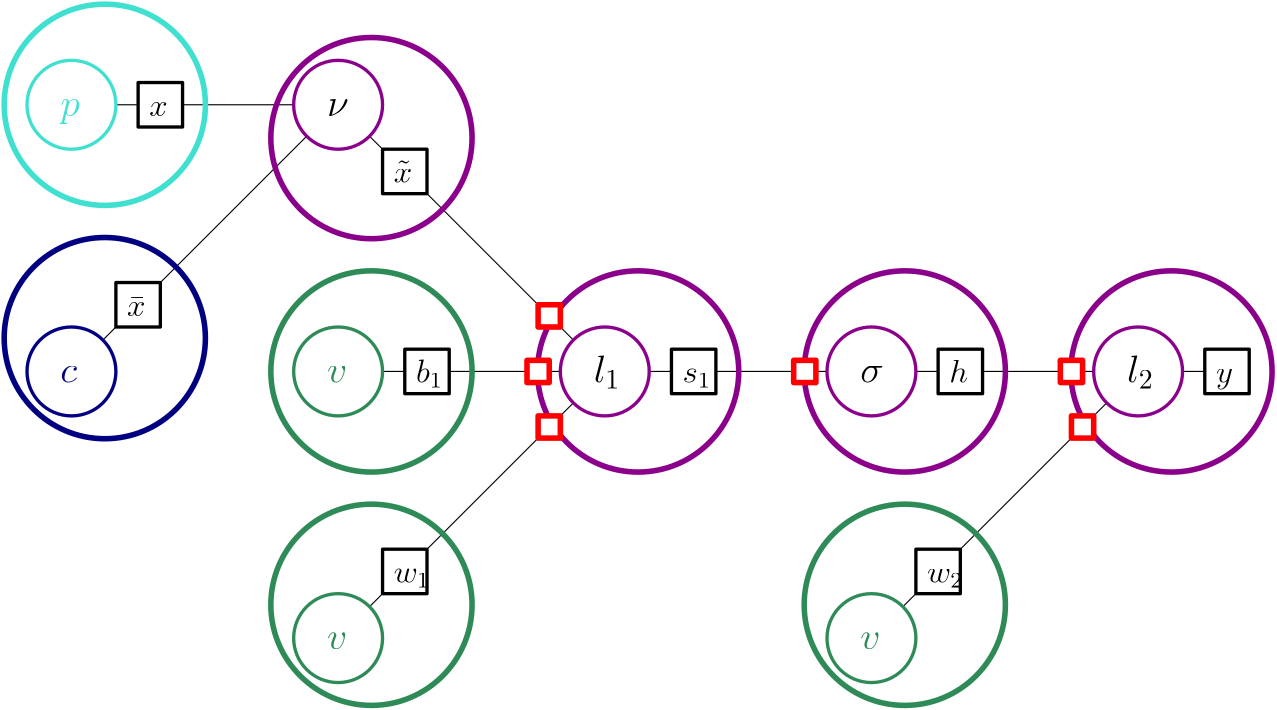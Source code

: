 <?xml version="1.0"?>
<!DOCTYPE ipe SYSTEM "ipe.dtd">
<ipe version="70206" creator="Ipe 7.2.7">
<info created="D:20180417110116" modified="D:20180429090028"/>
<ipestyle name="basic">
<symbol name="arrow/arc(spx)">
<path stroke="sym-stroke" fill="sym-stroke" pen="sym-pen">
0 0 m
-1 0.333 l
-1 -0.333 l
h
</path>
</symbol>
<symbol name="arrow/farc(spx)">
<path stroke="sym-stroke" fill="white" pen="sym-pen">
0 0 m
-1 0.333 l
-1 -0.333 l
h
</path>
</symbol>
<symbol name="arrow/ptarc(spx)">
<path stroke="sym-stroke" fill="sym-stroke" pen="sym-pen">
0 0 m
-1 0.333 l
-0.8 0 l
-1 -0.333 l
h
</path>
</symbol>
<symbol name="arrow/fptarc(spx)">
<path stroke="sym-stroke" fill="white" pen="sym-pen">
0 0 m
-1 0.333 l
-0.8 0 l
-1 -0.333 l
h
</path>
</symbol>
<symbol name="mark/circle(sx)" transformations="translations">
<path fill="sym-stroke">
0.6 0 0 0.6 0 0 e
0.4 0 0 0.4 0 0 e
</path>
</symbol>
<symbol name="mark/disk(sx)" transformations="translations">
<path fill="sym-stroke">
0.6 0 0 0.6 0 0 e
</path>
</symbol>
<symbol name="mark/fdisk(sfx)" transformations="translations">
<group>
<path fill="sym-fill">
0.5 0 0 0.5 0 0 e
</path>
<path fill="sym-stroke" fillrule="eofill">
0.6 0 0 0.6 0 0 e
0.4 0 0 0.4 0 0 e
</path>
</group>
</symbol>
<symbol name="mark/box(sx)" transformations="translations">
<path fill="sym-stroke" fillrule="eofill">
-0.6 -0.6 m
0.6 -0.6 l
0.6 0.6 l
-0.6 0.6 l
h
-0.4 -0.4 m
0.4 -0.4 l
0.4 0.4 l
-0.4 0.4 l
h
</path>
</symbol>
<symbol name="mark/square(sx)" transformations="translations">
<path fill="sym-stroke">
-0.6 -0.6 m
0.6 -0.6 l
0.6 0.6 l
-0.6 0.6 l
h
</path>
</symbol>
<symbol name="mark/fsquare(sfx)" transformations="translations">
<group>
<path fill="sym-fill">
-0.5 -0.5 m
0.5 -0.5 l
0.5 0.5 l
-0.5 0.5 l
h
</path>
<path fill="sym-stroke" fillrule="eofill">
-0.6 -0.6 m
0.6 -0.6 l
0.6 0.6 l
-0.6 0.6 l
h
-0.4 -0.4 m
0.4 -0.4 l
0.4 0.4 l
-0.4 0.4 l
h
</path>
</group>
</symbol>
<symbol name="mark/cross(sx)" transformations="translations">
<group>
<path fill="sym-stroke">
-0.43 -0.57 m
0.57 0.43 l
0.43 0.57 l
-0.57 -0.43 l
h
</path>
<path fill="sym-stroke">
-0.43 0.57 m
0.57 -0.43 l
0.43 -0.57 l
-0.57 0.43 l
h
</path>
</group>
</symbol>
<symbol name="arrow/fnormal(spx)">
<path stroke="sym-stroke" fill="white" pen="sym-pen">
0 0 m
-1 0.333 l
-1 -0.333 l
h
</path>
</symbol>
<symbol name="arrow/pointed(spx)">
<path stroke="sym-stroke" fill="sym-stroke" pen="sym-pen">
0 0 m
-1 0.333 l
-0.8 0 l
-1 -0.333 l
h
</path>
</symbol>
<symbol name="arrow/fpointed(spx)">
<path stroke="sym-stroke" fill="white" pen="sym-pen">
0 0 m
-1 0.333 l
-0.8 0 l
-1 -0.333 l
h
</path>
</symbol>
<symbol name="arrow/linear(spx)">
<path stroke="sym-stroke" pen="sym-pen">
-1 0.333 m
0 0 l
-1 -0.333 l
</path>
</symbol>
<symbol name="arrow/fdouble(spx)">
<path stroke="sym-stroke" fill="white" pen="sym-pen">
0 0 m
-1 0.333 l
-1 -0.333 l
h
-1 0 m
-2 0.333 l
-2 -0.333 l
h
</path>
</symbol>
<symbol name="arrow/double(spx)">
<path stroke="sym-stroke" fill="sym-stroke" pen="sym-pen">
0 0 m
-1 0.333 l
-1 -0.333 l
h
-1 0 m
-2 0.333 l
-2 -0.333 l
h
</path>
</symbol>
<pen name="heavier" value="0.8"/>
<pen name="fat" value="1.2"/>
<pen name="ultrafat" value="2"/>
<symbolsize name="large" value="5"/>
<symbolsize name="small" value="2"/>
<symbolsize name="tiny" value="1.1"/>
<arrowsize name="large" value="10"/>
<arrowsize name="small" value="5"/>
<arrowsize name="tiny" value="3"/>
<color name="red" value="1 0 0"/>
<color name="green" value="0 1 0"/>
<color name="blue" value="0 0 1"/>
<color name="yellow" value="1 1 0"/>
<color name="orange" value="1 0.647 0"/>
<color name="gold" value="1 0.843 0"/>
<color name="purple" value="0.627 0.125 0.941"/>
<color name="gray" value="0.745"/>
<color name="brown" value="0.647 0.165 0.165"/>
<color name="navy" value="0 0 0.502"/>
<color name="pink" value="1 0.753 0.796"/>
<color name="seagreen" value="0.18 0.545 0.341"/>
<color name="turquoise" value="0.251 0.878 0.816"/>
<color name="violet" value="0.933 0.51 0.933"/>
<color name="darkblue" value="0 0 0.545"/>
<color name="darkcyan" value="0 0.545 0.545"/>
<color name="darkgray" value="0.663"/>
<color name="darkgreen" value="0 0.392 0"/>
<color name="darkmagenta" value="0.545 0 0.545"/>
<color name="darkorange" value="1 0.549 0"/>
<color name="darkred" value="0.545 0 0"/>
<color name="lightblue" value="0.678 0.847 0.902"/>
<color name="lightcyan" value="0.878 1 1"/>
<color name="lightgray" value="0.827"/>
<color name="lightgreen" value="0.565 0.933 0.565"/>
<color name="lightyellow" value="1 1 0.878"/>
<dashstyle name="dashed" value="[4] 0"/>
<dashstyle name="dotted" value="[1 3] 0"/>
<dashstyle name="dash dotted" value="[4 2 1 2] 0"/>
<dashstyle name="dash dot dotted" value="[4 2 1 2 1 2] 0"/>
<textsize name="large" value="\large"/>
<textsize name="Large" value="\Large"/>
<textsize name="LARGE" value="\LARGE"/>
<textsize name="huge" value="\huge"/>
<textsize name="Huge" value="\Huge"/>
<textsize name="small" value="\small"/>
<textsize name="footnote" value="\footnotesize"/>
<textsize name="tiny" value="\tiny"/>
<textstyle name="center" begin="\begin{center}" end="\end{center}"/>
<textstyle name="itemize" begin="\begin{itemize}" end="\end{itemize}"/>
<textstyle name="item" begin="\begin{itemize}\item{}" end="\end{itemize}"/>
<gridsize name="4 pts" value="4"/>
<gridsize name="8 pts (~3 mm)" value="8"/>
<gridsize name="16 pts (~6 mm)" value="16"/>
<gridsize name="32 pts (~12 mm)" value="32"/>
<gridsize name="10 pts (~3.5 mm)" value="10"/>
<gridsize name="20 pts (~7 mm)" value="20"/>
<gridsize name="14 pts (~5 mm)" value="14"/>
<gridsize name="28 pts (~10 mm)" value="28"/>
<gridsize name="56 pts (~20 mm)" value="56"/>
<anglesize name="90 deg" value="90"/>
<anglesize name="60 deg" value="60"/>
<anglesize name="45 deg" value="45"/>
<anglesize name="30 deg" value="30"/>
<anglesize name="22.5 deg" value="22.5"/>
<opacity name="10%" value="0.1"/>
<opacity name="30%" value="0.3"/>
<opacity name="50%" value="0.5"/>
<opacity name="75%" value="0.75"/>
<tiling name="falling" angle="-60" step="4" width="1"/>
<tiling name="rising" angle="30" step="4" width="1"/>
</ipestyle>
<page>
<layer name="alpha"/>
<view layers="alpha" active="alpha"/>
<path layer="alpha" stroke="black">
64 736 m
160 736 l
</path>
<path stroke="black">
160 736 m
256 640 l
</path>
<path stroke="black">
160 640 m
256 640 l
</path>
<path stroke="black">
160 544 m
256 640 l
</path>
<path stroke="black">
256 640 m
352 640 l
</path>
<path stroke="black">
352 640 m
448 640 l
</path>
<path stroke="black" fill="white" pen="fat">
88 744 m
88 728 l
104 728 l
104 744 l
h
</path>
<path stroke="turquoise" fill="white" pen="fat">
16 0 0 16 64 736 e
</path>
<path matrix="1 0 0 1 192 -96" stroke="darkmagenta" fill="white" pen="fat">
16 0 0 16 64 736 e
</path>
<path matrix="1 0 0 1 96 -96" stroke="seagreen" fill="white" pen="fat">
16 0 0 16 64 736 e
</path>
<path matrix="1 0 0 1 96 -192" stroke="seagreen" fill="white" pen="fat">
16 0 0 16 64 736 e
</path>
<path matrix="1 0 0 1 288 -96" stroke="darkmagenta" fill="white" pen="fat">
16 0 0 16 64 736 e
</path>
<path matrix="1 0 0 1 88 -24" stroke="black" fill="white" pen="fat">
88 744 m
88 728 l
104 728 l
104 744 l
h
</path>
<path matrix="1 0 0 1 96 -96" stroke="black" fill="white" pen="fat">
88 744 m
88 728 l
104 728 l
104 744 l
h
</path>
<path matrix="1 0 0 1 192 -96" stroke="black" fill="white" pen="fat">
88 744 m
88 728 l
104 728 l
104 744 l
h
</path>
<path matrix="1 0 0 1 288 -96" stroke="black" fill="white" pen="fat">
88 744 m
88 728 l
104 728 l
104 744 l
h
</path>
<path matrix="1 0 0 1 88 -168" stroke="black" fill="white" pen="fat">
88 744 m
88 728 l
104 728 l
104 744 l
h
</path>
<path stroke="black">
352 544 m
448 640 l
</path>
<path matrix="1 0 0 1 288 -192" stroke="seagreen" fill="white" pen="fat">
16 0 0 16 64 736 e
</path>
<path matrix="1 0 0 1 280 -168" stroke="black" fill="white" pen="fat">
88 744 m
88 728 l
104 728 l
104 744 l
h
</path>
<path stroke="black">
448 640 m
480 640 l
</path>
<path matrix="1 0 0 1 384 -96" stroke="darkmagenta" fill="white" pen="fat">
16 0 0 16 64 736 e
</path>
<path matrix="1 0 0 1 384 -96" stroke="black" fill="white" pen="fat">
88 744 m
88 728 l
104 728 l
104 744 l
h
</path>
<text transformations="translations" pos="252 636" stroke="black" type="label" width="9.664" height="9.965" depth="2.15" valign="baseline" size="Large" style="math">l_1</text>
<text matrix="1 0 0 1 -4 0" transformations="translations" pos="352 636" stroke="black" type="label" width="8.499" height="6.177" depth="0" valign="baseline" size="Large" style="math">\sigma</text>
<text transformations="translations" pos="444 636" stroke="black" type="label" width="9.664" height="9.965" depth="2.15" valign="baseline" size="Large" style="math">l_2</text>
<text transformations="translations" pos="156 540" stroke="seagreen" type="label" width="7.306" height="6.177" depth="0" valign="baseline" size="Large" style="math">v</text>
<text matrix="1 0 0 1 0 96" transformations="translations" pos="156 540" stroke="seagreen" type="label" width="7.306" height="6.177" depth="0" valign="baseline" size="Large" style="math">v</text>
<text matrix="1 0 0 1 192 0" transformations="translations" pos="156 540" stroke="seagreen" type="label" width="7.306" height="6.177" depth="0" valign="baseline" size="Large" style="math">v</text>
<text transformations="translations" pos="60 732" stroke="turquoise" type="label" width="7.05" height="6.176" depth="2.79" valign="baseline" size="Large" style="math">p</text>
<text transformations="translations" pos="92 732" stroke="black" type="label" width="6.652" height="5.147" depth="0" valign="baseline" size="large" style="math">x</text>
<text transformations="translations" pos="188 636" stroke="black" type="label" width="9.709" height="8.305" depth="1.79" valign="baseline" size="large" style="math">b_1</text>
<text matrix="1 0 0 1 0 -4" transformations="translations" pos="180 568" stroke="black" type="label" width="13.1" height="5.151" depth="1.79" valign="baseline" size="large" style="math">w_1</text>
<text transformations="translations" pos="284 636" stroke="black" type="label" width="10.246" height="5.151" depth="1.79" valign="baseline" size="large" style="math">s_1</text>
<text transformations="translations" pos="380 636" stroke="black" type="label" width="6.739" height="8.302" depth="0" valign="baseline" size="large" style="math">h</text>
<text transformations="translations" pos="372 564" stroke="black" type="label" width="13.1" height="5.151" depth="1.79" valign="baseline" size="large" style="math">w_2</text>
<text transformations="translations" pos="476 636" stroke="black" type="label" width="6.137" height="5.152" depth="2.32" valign="baseline" size="large" style="math">y</text>
<path stroke="black">
64 640 m
160 736 l
</path>
<path matrix="1 0 0 1 96 0" stroke="darkmagenta" fill="white" pen="fat">
16 0 0 16 64 736 e
</path>
<text transformations="translations" pos="156 732" stroke="black" type="label" width="7.846" height="6.177" depth="0" valign="baseline" size="Large" style="math">\nu</text>
<path matrix="1 0 0 1 0 -96" stroke="navy" fill="white" pen="fat">
16 0 0 16 64 736 e
</path>
<path matrix="1 0 0 1 -8 -72" stroke="black" fill="white" pen="fat">
88 744 m
88 728 l
104 728 l
104 744 l
h
</path>
<text matrix="1 0 0 1 -96 -48" transformations="translations" pos="180 708" stroke="black" type="label" width="6.652" height="6.752" depth="0" valign="baseline" size="large" style="math">\bar{x}</text>
<text matrix="1 0 0 1 0 -96" transformations="translations" pos="60 732" stroke="navy" type="label" width="6.046" height="6.177" depth="0" valign="baseline" size="Large" style="math">c</text>
<text transformations="translations" pos="180 708" stroke="black" type="label" width="6.652" height="7.935" depth="0" valign="baseline" size="large" style="math">\tilde{x}</text>
<path stroke="darkmagenta" pen="ultrafat">
36.2215 0 0 36.2215 172 724 e
</path>
<path matrix="1 0 0 1 96 -84" stroke="darkmagenta" pen="ultrafat">
36.2215 0 0 36.2215 172 724 e
</path>
<path matrix="1 0 0 1 192 -84" stroke="darkmagenta" pen="ultrafat">
36.2215 0 0 36.2215 172 724 e
</path>
<path matrix="1 0 0 1 288 -84" stroke="darkmagenta" pen="ultrafat">
36.2215 0 0 36.2215 172 724 e
</path>
<path matrix="1 0 0 1 192 -168" stroke="seagreen" pen="ultrafat">
36.2215 0 0 36.2215 172 724 e
</path>
<path matrix="1 0 0 1 0 -168" stroke="seagreen" pen="ultrafat">
36.2215 0 0 36.2215 172 724 e
</path>
<path matrix="1 0 0 1 0 -84" stroke="seagreen" pen="ultrafat">
36.2215 0 0 36.2215 172 724 e
</path>
<path matrix="1 0 0 1 -96 -72" stroke="navy" pen="ultrafat">
36.2215 0 0 36.2215 172 724 e
</path>
<path matrix="1 0 0 1 -96 12" stroke="turquoise" pen="ultrafat">
36.2215 0 0 36.2215 172 724 e
</path>
<path matrix="1 0 0 1 -92 -108" stroke="red" fill="white" pen="ultrafat">
320 752 m
320 744 l
328 744 l
328 752 l
h
</path>
<path matrix="1 0 0 1 -88 -88" stroke="red" fill="white" pen="ultrafat">
320 752 m
320 744 l
328 744 l
328 752 l
h
</path>
<path matrix="1 0 0 1 -88 -128" stroke="red" fill="white" pen="ultrafat">
320 752 m
320 744 l
328 744 l
328 752 l
h
</path>
<path matrix="1 0 0 1 4 -108" stroke="red" fill="white" pen="ultrafat">
320 752 m
320 744 l
328 744 l
328 752 l
h
</path>
<path matrix="1 0 0 1 100 -108" stroke="red" fill="white" pen="ultrafat">
320 752 m
320 744 l
328 744 l
328 752 l
h
</path>
<path matrix="1 0 0 1 104 -128" stroke="red" fill="white" pen="ultrafat">
320 752 m
320 744 l
328 744 l
328 752 l
h
</path>
</page>
</ipe>
